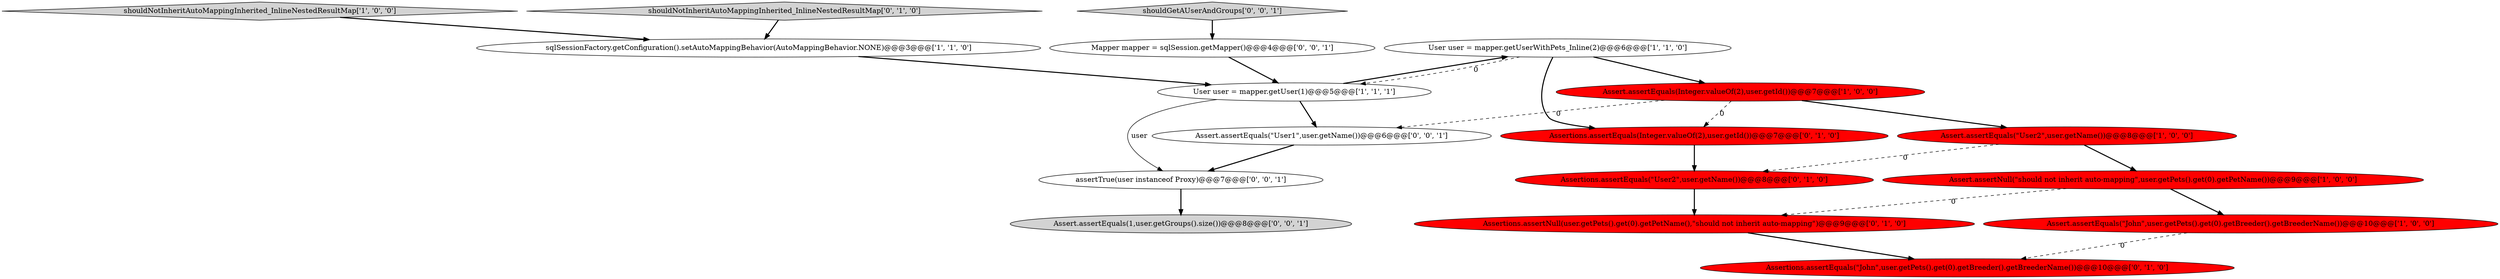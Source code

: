 digraph {
0 [style = filled, label = "Assert.assertEquals(Integer.valueOf(2),user.getId())@@@7@@@['1', '0', '0']", fillcolor = red, shape = ellipse image = "AAA1AAABBB1BBB"];
5 [style = filled, label = "User user = mapper.getUserWithPets_Inline(2)@@@6@@@['1', '1', '0']", fillcolor = white, shape = ellipse image = "AAA0AAABBB1BBB"];
3 [style = filled, label = "sqlSessionFactory.getConfiguration().setAutoMappingBehavior(AutoMappingBehavior.NONE)@@@3@@@['1', '1', '0']", fillcolor = white, shape = ellipse image = "AAA0AAABBB1BBB"];
4 [style = filled, label = "Assert.assertEquals(\"John\",user.getPets().get(0).getBreeder().getBreederName())@@@10@@@['1', '0', '0']", fillcolor = red, shape = ellipse image = "AAA1AAABBB1BBB"];
6 [style = filled, label = "Assert.assertNull(\"should not inherit auto-mapping\",user.getPets().get(0).getPetName())@@@9@@@['1', '0', '0']", fillcolor = red, shape = ellipse image = "AAA1AAABBB1BBB"];
9 [style = filled, label = "Assertions.assertEquals(Integer.valueOf(2),user.getId())@@@7@@@['0', '1', '0']", fillcolor = red, shape = ellipse image = "AAA1AAABBB2BBB"];
11 [style = filled, label = "Assertions.assertEquals(\"User2\",user.getName())@@@8@@@['0', '1', '0']", fillcolor = red, shape = ellipse image = "AAA1AAABBB2BBB"];
2 [style = filled, label = "shouldNotInheritAutoMappingInherited_InlineNestedResultMap['1', '0', '0']", fillcolor = lightgray, shape = diamond image = "AAA0AAABBB1BBB"];
7 [style = filled, label = "Assert.assertEquals(\"User2\",user.getName())@@@8@@@['1', '0', '0']", fillcolor = red, shape = ellipse image = "AAA1AAABBB1BBB"];
15 [style = filled, label = "Assert.assertEquals(1,user.getGroups().size())@@@8@@@['0', '0', '1']", fillcolor = lightgray, shape = ellipse image = "AAA0AAABBB3BBB"];
1 [style = filled, label = "User user = mapper.getUser(1)@@@5@@@['1', '1', '1']", fillcolor = white, shape = ellipse image = "AAA0AAABBB1BBB"];
13 [style = filled, label = "assertTrue(user instanceof Proxy)@@@7@@@['0', '0', '1']", fillcolor = white, shape = ellipse image = "AAA0AAABBB3BBB"];
17 [style = filled, label = "Assert.assertEquals(\"User1\",user.getName())@@@6@@@['0', '0', '1']", fillcolor = white, shape = ellipse image = "AAA0AAABBB3BBB"];
10 [style = filled, label = "shouldNotInheritAutoMappingInherited_InlineNestedResultMap['0', '1', '0']", fillcolor = lightgray, shape = diamond image = "AAA0AAABBB2BBB"];
14 [style = filled, label = "shouldGetAUserAndGroups['0', '0', '1']", fillcolor = lightgray, shape = diamond image = "AAA0AAABBB3BBB"];
8 [style = filled, label = "Assertions.assertEquals(\"John\",user.getPets().get(0).getBreeder().getBreederName())@@@10@@@['0', '1', '0']", fillcolor = red, shape = ellipse image = "AAA1AAABBB2BBB"];
12 [style = filled, label = "Assertions.assertNull(user.getPets().get(0).getPetName(),\"should not inherit auto-mapping\")@@@9@@@['0', '1', '0']", fillcolor = red, shape = ellipse image = "AAA1AAABBB2BBB"];
16 [style = filled, label = "Mapper mapper = sqlSession.getMapper()@@@4@@@['0', '0', '1']", fillcolor = white, shape = ellipse image = "AAA0AAABBB3BBB"];
1->5 [style = bold, label=""];
14->16 [style = bold, label=""];
5->1 [style = dashed, label="0"];
9->11 [style = bold, label=""];
3->1 [style = bold, label=""];
5->9 [style = bold, label=""];
2->3 [style = bold, label=""];
7->11 [style = dashed, label="0"];
10->3 [style = bold, label=""];
11->12 [style = bold, label=""];
0->17 [style = dashed, label="0"];
1->17 [style = bold, label=""];
0->7 [style = bold, label=""];
6->12 [style = dashed, label="0"];
6->4 [style = bold, label=""];
5->0 [style = bold, label=""];
16->1 [style = bold, label=""];
12->8 [style = bold, label=""];
7->6 [style = bold, label=""];
4->8 [style = dashed, label="0"];
1->13 [style = solid, label="user"];
17->13 [style = bold, label=""];
13->15 [style = bold, label=""];
0->9 [style = dashed, label="0"];
}
